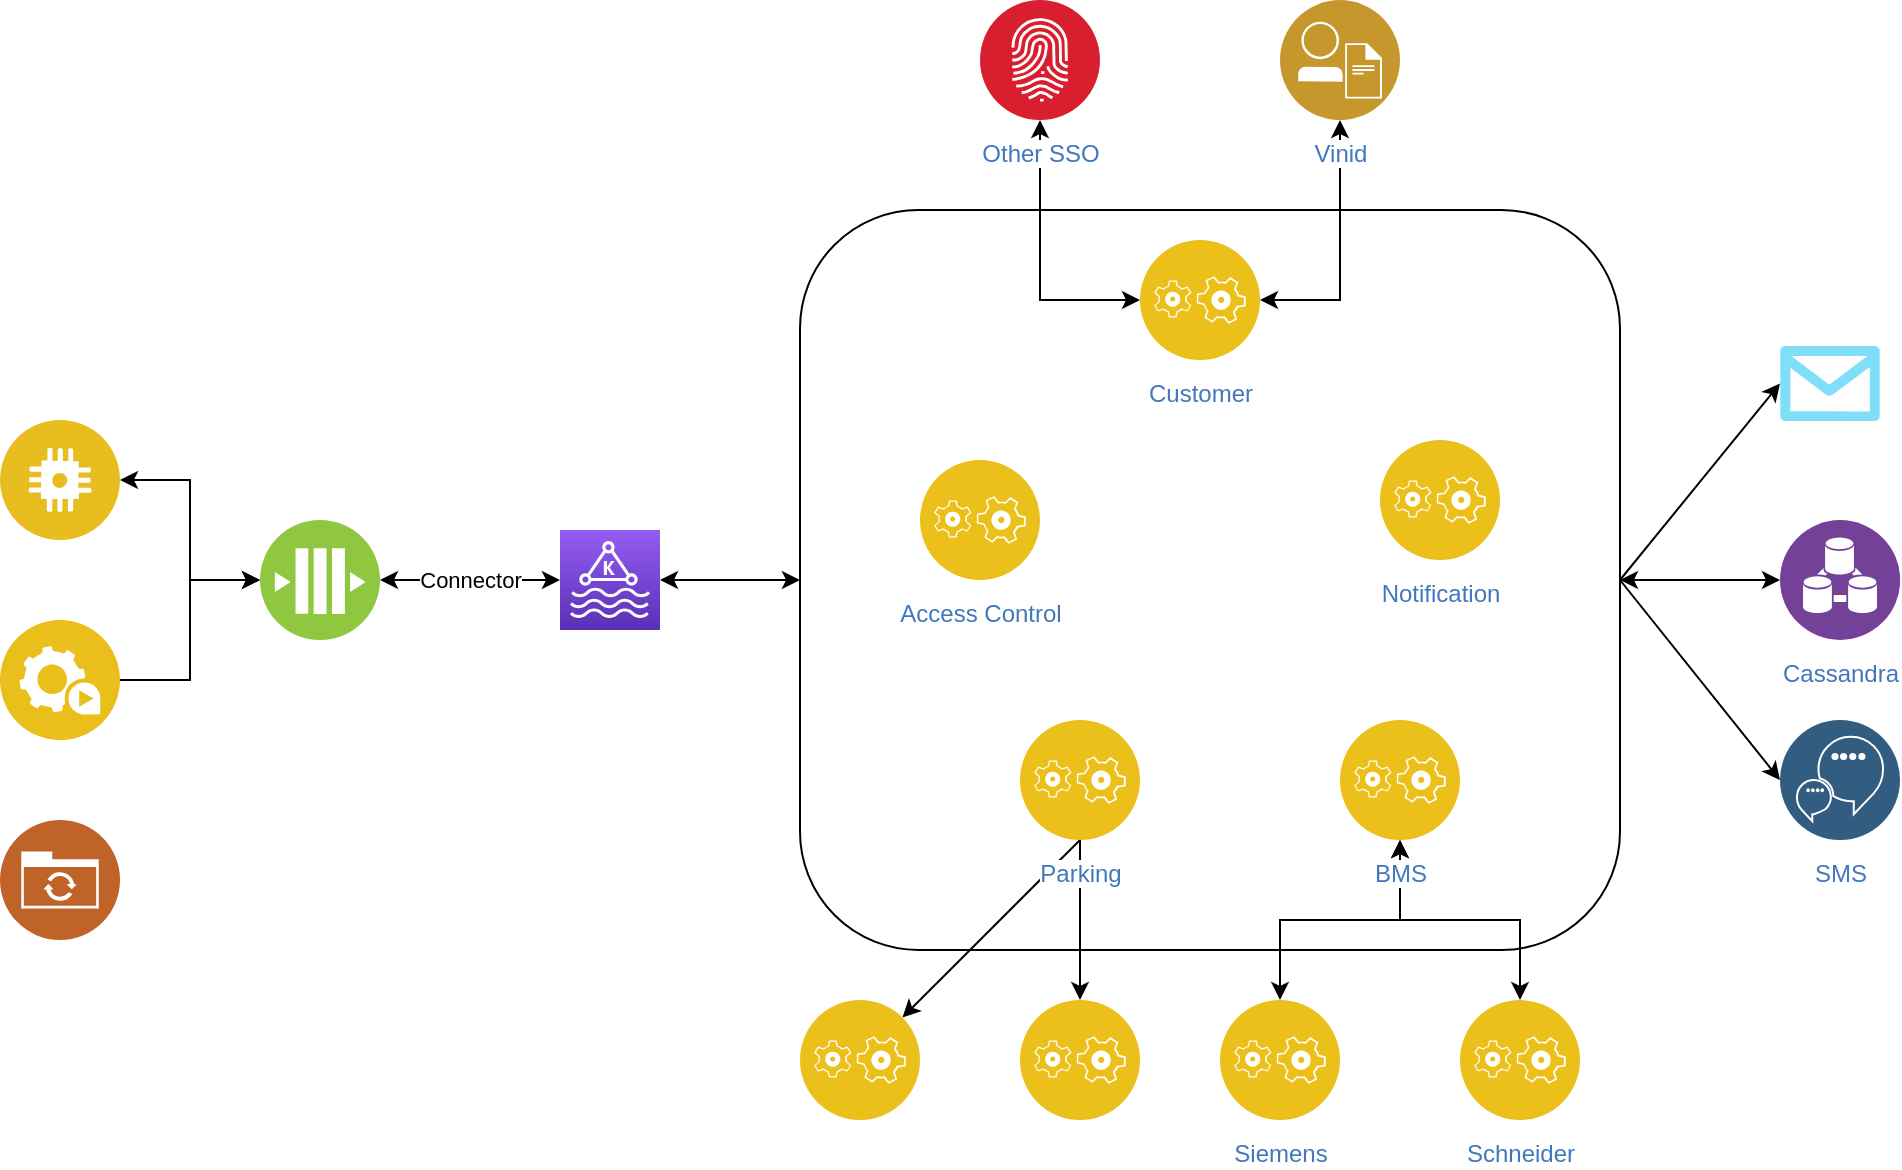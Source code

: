<mxfile version="12.4.1" type="github" pages="1">
  <diagram id="yLZNIlH2zXO2sHHhMVWW" name="Page-1">
    <mxGraphModel dx="1360" dy="802" grid="1" gridSize="10" guides="1" tooltips="1" connect="1" arrows="1" fold="1" page="1" pageScale="1" pageWidth="1100" pageHeight="850" math="0" shadow="0">
      <root>
        <mxCell id="0"/>
        <mxCell id="1" parent="0"/>
        <mxCell id="hw8tsg2X2oHHRZ30RkQz-3" style="edgeStyle=orthogonalEdgeStyle;rounded=0;orthogonalLoop=1;jettySize=auto;html=1;startArrow=classic;startFill=1;" edge="1" parent="1" source="YRo3PmSRweSSVWQ40-4b-10" target="YRo3PmSRweSSVWQ40-4b-31">
          <mxGeometry relative="1" as="geometry"/>
        </mxCell>
        <mxCell id="hw8tsg2X2oHHRZ30RkQz-6" style="rounded=0;orthogonalLoop=1;jettySize=auto;html=1;entryX=0;entryY=0.5;entryDx=0;entryDy=0;startArrow=none;startFill=0;exitX=1;exitY=0.5;exitDx=0;exitDy=0;" edge="1" parent="1" source="YRo3PmSRweSSVWQ40-4b-10" target="hw8tsg2X2oHHRZ30RkQz-5">
          <mxGeometry relative="1" as="geometry"/>
        </mxCell>
        <mxCell id="hw8tsg2X2oHHRZ30RkQz-9" style="edgeStyle=none;rounded=0;orthogonalLoop=1;jettySize=auto;html=1;entryX=0;entryY=0.5;entryDx=0;entryDy=0;entryPerimeter=0;startArrow=none;startFill=0;exitX=1;exitY=0.5;exitDx=0;exitDy=0;" edge="1" parent="1" source="YRo3PmSRweSSVWQ40-4b-10" target="hw8tsg2X2oHHRZ30RkQz-8">
          <mxGeometry relative="1" as="geometry"/>
        </mxCell>
        <mxCell id="YRo3PmSRweSSVWQ40-4b-10" value="" style="rounded=1;whiteSpace=wrap;html=1;arcSize=16;" parent="1" vertex="1">
          <mxGeometry x="410" y="205" width="410" height="370" as="geometry"/>
        </mxCell>
        <mxCell id="YRo3PmSRweSSVWQ40-4b-8" value="Connector" style="edgeStyle=orthogonalEdgeStyle;rounded=0;orthogonalLoop=1;jettySize=auto;html=1;startArrow=classic;startFill=1;" parent="1" source="YRo3PmSRweSSVWQ40-4b-1" target="YRo3PmSRweSSVWQ40-4b-7" edge="1">
          <mxGeometry relative="1" as="geometry"/>
        </mxCell>
        <mxCell id="YRo3PmSRweSSVWQ40-4b-1" value="" style="aspect=fixed;perimeter=ellipsePerimeter;html=1;align=center;shadow=0;dashed=0;fontColor=#4277BB;labelBackgroundColor=#ffffff;fontSize=12;spacingTop=3;image;image=img/lib/ibm/blockchain/message_bus.svg;" parent="1" vertex="1">
          <mxGeometry x="140" y="360" width="60" height="60" as="geometry"/>
        </mxCell>
        <mxCell id="YRo3PmSRweSSVWQ40-4b-6" style="edgeStyle=orthogonalEdgeStyle;rounded=0;orthogonalLoop=1;jettySize=auto;html=1;startArrow=classic;startFill=1;" parent="1" source="YRo3PmSRweSSVWQ40-4b-3" target="YRo3PmSRweSSVWQ40-4b-1" edge="1">
          <mxGeometry relative="1" as="geometry"/>
        </mxCell>
        <mxCell id="YRo3PmSRweSSVWQ40-4b-3" value="" style="aspect=fixed;perimeter=ellipsePerimeter;html=1;align=center;shadow=0;dashed=0;fontColor=#4277BB;labelBackgroundColor=#ffffff;fontSize=12;spacingTop=3;image;image=img/lib/ibm/applications/iot_application.svg;" parent="1" vertex="1">
          <mxGeometry x="10" y="310" width="60" height="60" as="geometry"/>
        </mxCell>
        <mxCell id="YRo3PmSRweSSVWQ40-4b-5" style="edgeStyle=orthogonalEdgeStyle;rounded=0;orthogonalLoop=1;jettySize=auto;html=1;entryX=0;entryY=0.5;entryDx=0;entryDy=0;" parent="1" source="YRo3PmSRweSSVWQ40-4b-4" target="YRo3PmSRweSSVWQ40-4b-1" edge="1">
          <mxGeometry relative="1" as="geometry"/>
        </mxCell>
        <mxCell id="YRo3PmSRweSSVWQ40-4b-4" value="" style="aspect=fixed;perimeter=ellipsePerimeter;html=1;align=center;shadow=0;dashed=0;fontColor=#4277BB;labelBackgroundColor=#ffffff;fontSize=12;spacingTop=3;image;image=img/lib/ibm/applications/automation_tools.svg;" parent="1" vertex="1">
          <mxGeometry x="10" y="410" width="60" height="60" as="geometry"/>
        </mxCell>
        <mxCell id="YRo3PmSRweSSVWQ40-4b-11" style="edgeStyle=orthogonalEdgeStyle;rounded=0;orthogonalLoop=1;jettySize=auto;html=1;startArrow=classic;startFill=1;" parent="1" source="YRo3PmSRweSSVWQ40-4b-7" target="YRo3PmSRweSSVWQ40-4b-10" edge="1">
          <mxGeometry relative="1" as="geometry"/>
        </mxCell>
        <mxCell id="YRo3PmSRweSSVWQ40-4b-7" value="" style="outlineConnect=0;fontColor=#232F3E;gradientColor=#945DF2;gradientDirection=north;fillColor=#5A30B5;strokeColor=#ffffff;dashed=0;verticalLabelPosition=bottom;verticalAlign=top;align=center;html=1;fontSize=12;fontStyle=0;aspect=fixed;shape=mxgraph.aws4.resourceIcon;resIcon=mxgraph.aws4.managed_streaming_for_kafka;" parent="1" vertex="1">
          <mxGeometry x="290" y="365" width="50" height="50" as="geometry"/>
        </mxCell>
        <mxCell id="YRo3PmSRweSSVWQ40-4b-18" style="edgeStyle=orthogonalEdgeStyle;rounded=0;orthogonalLoop=1;jettySize=auto;html=1;startArrow=classic;startFill=1;" parent="1" source="YRo3PmSRweSSVWQ40-4b-12" target="YRo3PmSRweSSVWQ40-4b-15" edge="1">
          <mxGeometry relative="1" as="geometry"/>
        </mxCell>
        <mxCell id="YRo3PmSRweSSVWQ40-4b-19" style="edgeStyle=orthogonalEdgeStyle;rounded=0;orthogonalLoop=1;jettySize=auto;html=1;entryX=0.5;entryY=1;entryDx=0;entryDy=0;startArrow=classic;startFill=1;" parent="1" source="YRo3PmSRweSSVWQ40-4b-12" target="hw8tsg2X2oHHRZ30RkQz-2" edge="1">
          <mxGeometry relative="1" as="geometry">
            <mxPoint x="530" y="160" as="targetPoint"/>
          </mxGeometry>
        </mxCell>
        <mxCell id="YRo3PmSRweSSVWQ40-4b-12" value="Customer" style="aspect=fixed;perimeter=ellipsePerimeter;html=1;align=center;shadow=0;dashed=0;fontColor=#4277BB;labelBackgroundColor=#ffffff;fontSize=12;spacingTop=3;image;image=img/lib/ibm/applications/application_logic.svg;" parent="1" vertex="1">
          <mxGeometry x="580" y="220" width="60" height="60" as="geometry"/>
        </mxCell>
        <mxCell id="hw8tsg2X2oHHRZ30RkQz-12" style="edgeStyle=none;rounded=0;orthogonalLoop=1;jettySize=auto;html=1;entryX=0.5;entryY=0;entryDx=0;entryDy=0;startArrow=none;startFill=0;" edge="1" parent="1" source="YRo3PmSRweSSVWQ40-4b-13" target="hw8tsg2X2oHHRZ30RkQz-10">
          <mxGeometry relative="1" as="geometry"/>
        </mxCell>
        <mxCell id="hw8tsg2X2oHHRZ30RkQz-13" style="edgeStyle=none;rounded=0;orthogonalLoop=1;jettySize=auto;html=1;startArrow=none;startFill=0;exitX=0.5;exitY=1;exitDx=0;exitDy=0;" edge="1" parent="1" source="YRo3PmSRweSSVWQ40-4b-13" target="hw8tsg2X2oHHRZ30RkQz-11">
          <mxGeometry relative="1" as="geometry"/>
        </mxCell>
        <mxCell id="YRo3PmSRweSSVWQ40-4b-13" value="Parking" style="aspect=fixed;perimeter=ellipsePerimeter;html=1;align=center;shadow=0;dashed=0;fontColor=#4277BB;labelBackgroundColor=#ffffff;fontSize=12;spacingTop=3;image;image=img/lib/ibm/applications/application_logic.svg;" parent="1" vertex="1">
          <mxGeometry x="520" y="460" width="60" height="60" as="geometry"/>
        </mxCell>
        <mxCell id="YRo3PmSRweSSVWQ40-4b-15" value="Vinid" style="aspect=fixed;perimeter=ellipsePerimeter;html=1;align=center;shadow=0;dashed=0;fontColor=#4277BB;labelBackgroundColor=#ffffff;fontSize=12;spacingTop=3;image;image=img/lib/ibm/users/integrated_digital_experiences.svg;" parent="1" vertex="1">
          <mxGeometry x="650" y="100" width="60" height="60" as="geometry"/>
        </mxCell>
        <mxCell id="YRo3PmSRweSSVWQ40-4b-20" value="Access Control" style="aspect=fixed;perimeter=ellipsePerimeter;html=1;align=center;shadow=0;dashed=0;fontColor=#4277BB;labelBackgroundColor=#ffffff;fontSize=12;spacingTop=3;image;image=img/lib/ibm/applications/application_logic.svg;" parent="1" vertex="1">
          <mxGeometry x="470" y="330" width="60" height="60" as="geometry"/>
        </mxCell>
        <mxCell id="YRo3PmSRweSSVWQ40-4b-29" style="edgeStyle=orthogonalEdgeStyle;rounded=0;orthogonalLoop=1;jettySize=auto;html=1;startArrow=classic;startFill=1;" parent="1" source="YRo3PmSRweSSVWQ40-4b-21" target="YRo3PmSRweSSVWQ40-4b-22" edge="1">
          <mxGeometry relative="1" as="geometry"/>
        </mxCell>
        <mxCell id="YRo3PmSRweSSVWQ40-4b-30" style="edgeStyle=orthogonalEdgeStyle;rounded=0;orthogonalLoop=1;jettySize=auto;html=1;startArrow=classic;startFill=1;" parent="1" source="YRo3PmSRweSSVWQ40-4b-21" target="YRo3PmSRweSSVWQ40-4b-26" edge="1">
          <mxGeometry relative="1" as="geometry"/>
        </mxCell>
        <mxCell id="YRo3PmSRweSSVWQ40-4b-21" value="BMS" style="aspect=fixed;perimeter=ellipsePerimeter;html=1;align=center;shadow=0;dashed=0;fontColor=#4277BB;labelBackgroundColor=#ffffff;fontSize=12;spacingTop=3;image;image=img/lib/ibm/applications/application_logic.svg;" parent="1" vertex="1">
          <mxGeometry x="680" y="460" width="60" height="60" as="geometry"/>
        </mxCell>
        <mxCell id="YRo3PmSRweSSVWQ40-4b-22" value="Siemens" style="aspect=fixed;perimeter=ellipsePerimeter;html=1;align=center;shadow=0;dashed=0;fontColor=#4277BB;labelBackgroundColor=#ffffff;fontSize=12;spacingTop=3;image;image=img/lib/ibm/applications/application_logic.svg;" parent="1" vertex="1">
          <mxGeometry x="620" y="600" width="60" height="60" as="geometry"/>
        </mxCell>
        <mxCell id="YRo3PmSRweSSVWQ40-4b-26" value="Schneider" style="aspect=fixed;perimeter=ellipsePerimeter;html=1;align=center;shadow=0;dashed=0;fontColor=#4277BB;labelBackgroundColor=#ffffff;fontSize=12;spacingTop=3;image;image=img/lib/ibm/applications/application_logic.svg;" parent="1" vertex="1">
          <mxGeometry x="740" y="600" width="60" height="60" as="geometry"/>
        </mxCell>
        <mxCell id="YRo3PmSRweSSVWQ40-4b-31" value="Cassandra" style="aspect=fixed;perimeter=ellipsePerimeter;html=1;align=center;shadow=0;dashed=0;fontColor=#4277BB;labelBackgroundColor=#ffffff;fontSize=12;spacingTop=3;image;image=img/lib/ibm/analytics/data_integration.svg;" parent="1" vertex="1">
          <mxGeometry x="900" y="360" width="60" height="60" as="geometry"/>
        </mxCell>
        <mxCell id="hw8tsg2X2oHHRZ30RkQz-1" value="Notification" style="aspect=fixed;perimeter=ellipsePerimeter;html=1;align=center;shadow=0;dashed=0;fontColor=#4277BB;labelBackgroundColor=#ffffff;fontSize=12;spacingTop=3;image;image=img/lib/ibm/applications/application_logic.svg;" vertex="1" parent="1">
          <mxGeometry x="700" y="320" width="60" height="60" as="geometry"/>
        </mxCell>
        <mxCell id="hw8tsg2X2oHHRZ30RkQz-2" value="Other SSO" style="aspect=fixed;perimeter=ellipsePerimeter;html=1;align=center;shadow=0;dashed=0;fontColor=#4277BB;labelBackgroundColor=#ffffff;fontSize=12;spacingTop=3;image;image=img/lib/ibm/blockchain/identity_access_manager.svg;" vertex="1" parent="1">
          <mxGeometry x="500" y="100" width="60" height="60" as="geometry"/>
        </mxCell>
        <mxCell id="hw8tsg2X2oHHRZ30RkQz-5" value="SMS" style="aspect=fixed;perimeter=ellipsePerimeter;html=1;align=center;shadow=0;dashed=0;fontColor=#4277BB;labelBackgroundColor=#ffffff;fontSize=12;spacingTop=3;image;image=img/lib/ibm/data/conversation_trained_deployed.svg;" vertex="1" parent="1">
          <mxGeometry x="900" y="460" width="60" height="60" as="geometry"/>
        </mxCell>
        <mxCell id="hw8tsg2X2oHHRZ30RkQz-7" value="" style="aspect=fixed;perimeter=ellipsePerimeter;html=1;align=center;shadow=0;dashed=0;fontColor=#4277BB;labelBackgroundColor=#ffffff;fontSize=12;spacingTop=3;image;image=img/lib/ibm/social/file_sync.svg;" vertex="1" parent="1">
          <mxGeometry x="10" y="510" width="60" height="60" as="geometry"/>
        </mxCell>
        <mxCell id="hw8tsg2X2oHHRZ30RkQz-8" value="" style="verticalLabelPosition=bottom;html=1;verticalAlign=top;align=center;strokeColor=none;fillColor=#00BEF2;shape=mxgraph.azure.message;pointerEvents=1;" vertex="1" parent="1">
          <mxGeometry x="900" y="273" width="50" height="37.5" as="geometry"/>
        </mxCell>
        <mxCell id="hw8tsg2X2oHHRZ30RkQz-10" value="" style="aspect=fixed;perimeter=ellipsePerimeter;html=1;align=center;shadow=0;dashed=0;fontColor=#4277BB;labelBackgroundColor=#ffffff;fontSize=12;spacingTop=3;image;image=img/lib/ibm/applications/application_logic.svg;" vertex="1" parent="1">
          <mxGeometry x="520" y="600" width="60" height="60" as="geometry"/>
        </mxCell>
        <mxCell id="hw8tsg2X2oHHRZ30RkQz-11" value="" style="aspect=fixed;perimeter=ellipsePerimeter;html=1;align=center;shadow=0;dashed=0;fontColor=#4277BB;labelBackgroundColor=#ffffff;fontSize=12;spacingTop=3;image;image=img/lib/ibm/applications/application_logic.svg;" vertex="1" parent="1">
          <mxGeometry x="410" y="600" width="60" height="60" as="geometry"/>
        </mxCell>
      </root>
    </mxGraphModel>
  </diagram>
</mxfile>
